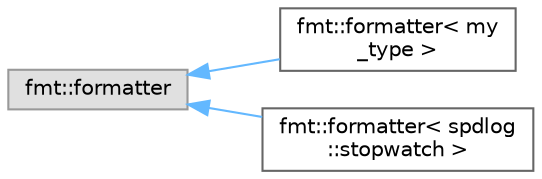 digraph "类继承关系图"
{
 // LATEX_PDF_SIZE
  bgcolor="transparent";
  edge [fontname=Helvetica,fontsize=10,labelfontname=Helvetica,labelfontsize=10];
  node [fontname=Helvetica,fontsize=10,shape=box,height=0.2,width=0.4];
  rankdir="LR";
  Node0 [id="Node000000",label="fmt::formatter",height=0.2,width=0.4,color="grey60", fillcolor="#E0E0E0", style="filled",tooltip=" "];
  Node0 -> Node1 [id="edge4927_Node000000_Node000001",dir="back",color="steelblue1",style="solid",tooltip=" "];
  Node1 [id="Node000001",label="fmt::formatter\< my\l_type \>",height=0.2,width=0.4,color="grey40", fillcolor="white", style="filled",URL="$structfmt_1_1formatter_3_01my__type_01_4.html",tooltip=" "];
  Node0 -> Node2 [id="edge4928_Node000000_Node000002",dir="back",color="steelblue1",style="solid",tooltip=" "];
  Node2 [id="Node000002",label="fmt::formatter\< spdlog\l::stopwatch \>",height=0.2,width=0.4,color="grey40", fillcolor="white", style="filled",URL="$structfmt_1_1formatter_3_01spdlog_1_1stopwatch_01_4.html",tooltip=" "];
}
